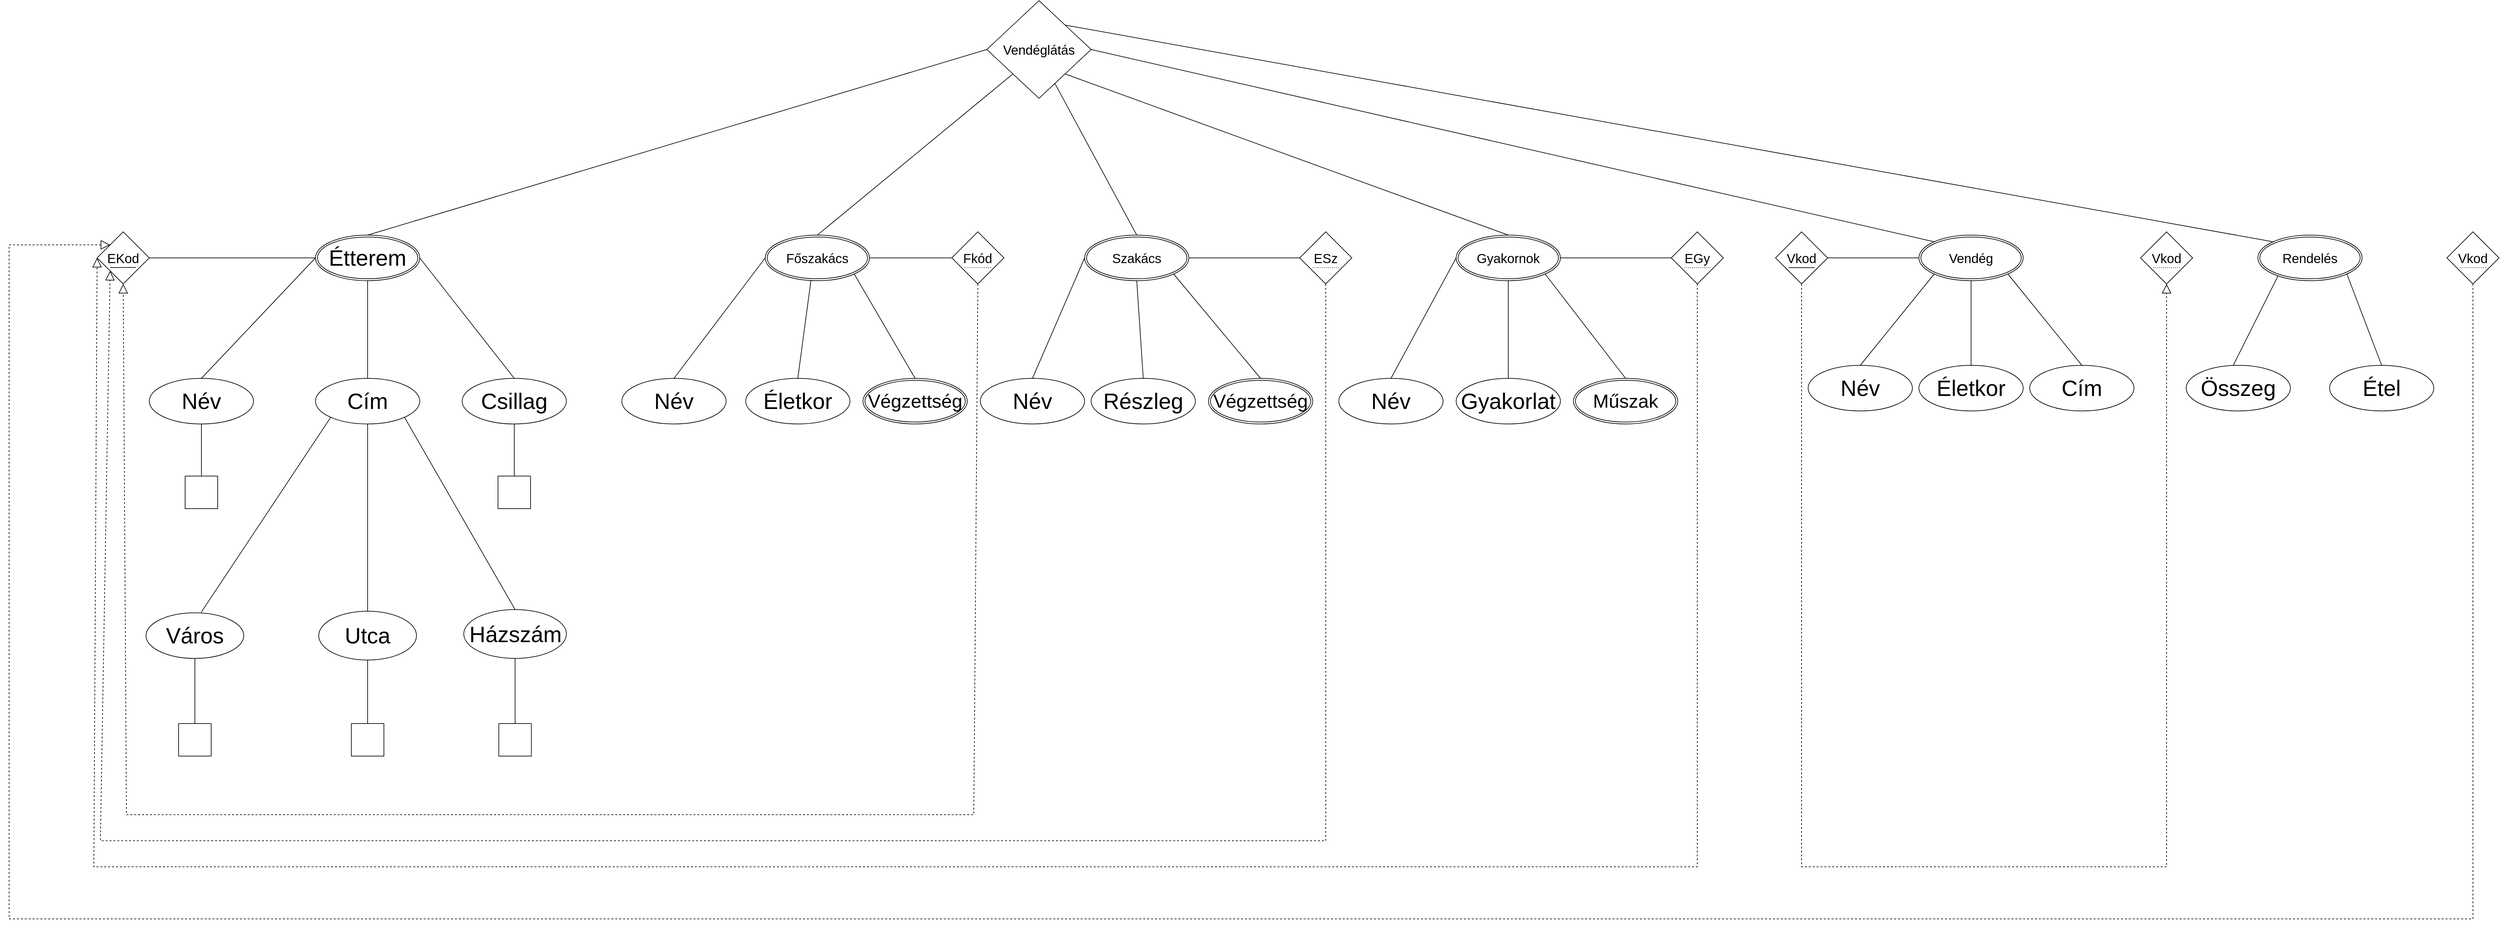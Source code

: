 <mxfile version="20.4.0" type="device"><diagram id="7r84uz5-iGIOT3eLWzri" name="1 oldal"><mxGraphModel dx="4671" dy="2577" grid="1" gridSize="10" guides="1" tooltips="1" connect="1" arrows="1" fold="1" page="1" pageScale="1" pageWidth="4681" pageHeight="3300" math="0" shadow="0"><root><mxCell id="0"/><mxCell id="1" parent="0"/><mxCell id="vxx0AVd0AQtZg0ZYbcsV-1" value="" style="rhombus;whiteSpace=wrap;html=1;" vertex="1" parent="1"><mxGeometry x="1540" y="30" width="160" height="150" as="geometry"/></mxCell><mxCell id="vxx0AVd0AQtZg0ZYbcsV-2" value="&lt;font style=&quot;font-size: 20px;&quot;&gt;Vendéglátás&lt;/font&gt;" style="text;html=1;strokeColor=none;fillColor=none;align=center;verticalAlign=middle;whiteSpace=wrap;rounded=0;" vertex="1" parent="1"><mxGeometry x="1566.25" y="76.25" width="107.5" height="57.5" as="geometry"/></mxCell><mxCell id="vxx0AVd0AQtZg0ZYbcsV-3" value="Étterem" style="ellipse;shape=doubleEllipse;margin=3;whiteSpace=wrap;html=1;align=center;fontSize=34;" vertex="1" parent="1"><mxGeometry x="510" y="390" width="160" height="70" as="geometry"/></mxCell><mxCell id="vxx0AVd0AQtZg0ZYbcsV-4" value="" style="endArrow=none;html=1;rounded=0;fontSize=34;entryX=0;entryY=0.5;entryDx=0;entryDy=0;exitX=0.5;exitY=0;exitDx=0;exitDy=0;" edge="1" parent="1" source="vxx0AVd0AQtZg0ZYbcsV-3" target="vxx0AVd0AQtZg0ZYbcsV-1"><mxGeometry width="50" height="50" relative="1" as="geometry"><mxPoint x="1050" y="440" as="sourcePoint"/><mxPoint x="1260" y="300" as="targetPoint"/></mxGeometry></mxCell><mxCell id="vxx0AVd0AQtZg0ZYbcsV-5" value="Név" style="ellipse;whiteSpace=wrap;html=1;align=center;fontSize=34;" vertex="1" parent="1"><mxGeometry x="255" y="610" width="160" height="70" as="geometry"/></mxCell><mxCell id="vxx0AVd0AQtZg0ZYbcsV-6" value="Cím" style="ellipse;whiteSpace=wrap;html=1;align=center;fontSize=34;" vertex="1" parent="1"><mxGeometry x="510" y="610" width="160" height="70" as="geometry"/></mxCell><mxCell id="vxx0AVd0AQtZg0ZYbcsV-7" value="Csillag" style="ellipse;whiteSpace=wrap;html=1;align=center;fontSize=34;" vertex="1" parent="1"><mxGeometry x="735" y="610" width="160" height="70" as="geometry"/></mxCell><mxCell id="vxx0AVd0AQtZg0ZYbcsV-8" value="" style="endArrow=none;html=1;rounded=0;fontSize=34;exitX=0.5;exitY=0;exitDx=0;exitDy=0;entryX=0;entryY=0.5;entryDx=0;entryDy=0;" edge="1" parent="1" source="vxx0AVd0AQtZg0ZYbcsV-5" target="vxx0AVd0AQtZg0ZYbcsV-3"><mxGeometry width="50" height="50" relative="1" as="geometry"><mxPoint x="1290" y="440" as="sourcePoint"/><mxPoint x="1340" y="390" as="targetPoint"/></mxGeometry></mxCell><mxCell id="vxx0AVd0AQtZg0ZYbcsV-9" value="" style="endArrow=none;html=1;rounded=0;fontSize=34;exitX=0.5;exitY=0;exitDx=0;exitDy=0;entryX=0.5;entryY=1;entryDx=0;entryDy=0;" edge="1" parent="1" source="vxx0AVd0AQtZg0ZYbcsV-6" target="vxx0AVd0AQtZg0ZYbcsV-3"><mxGeometry width="50" height="50" relative="1" as="geometry"><mxPoint x="1290" y="440" as="sourcePoint"/><mxPoint x="1340" y="390" as="targetPoint"/></mxGeometry></mxCell><mxCell id="vxx0AVd0AQtZg0ZYbcsV-10" value="" style="endArrow=none;html=1;rounded=0;fontSize=34;exitX=0.5;exitY=0;exitDx=0;exitDy=0;entryX=1;entryY=0.5;entryDx=0;entryDy=0;" edge="1" parent="1" source="vxx0AVd0AQtZg0ZYbcsV-7" target="vxx0AVd0AQtZg0ZYbcsV-3"><mxGeometry width="50" height="50" relative="1" as="geometry"><mxPoint x="1290" y="440" as="sourcePoint"/><mxPoint x="1340" y="390" as="targetPoint"/></mxGeometry></mxCell><mxCell id="vxx0AVd0AQtZg0ZYbcsV-11" value="" style="swimlane;startSize=0;fontSize=34;" vertex="1" parent="1"><mxGeometry x="310" y="760" width="50" height="50" as="geometry"/></mxCell><mxCell id="vxx0AVd0AQtZg0ZYbcsV-12" value="" style="endArrow=none;html=1;rounded=0;fontSize=34;entryX=0.5;entryY=1;entryDx=0;entryDy=0;exitX=0.5;exitY=0;exitDx=0;exitDy=0;" edge="1" parent="1" source="vxx0AVd0AQtZg0ZYbcsV-11" target="vxx0AVd0AQtZg0ZYbcsV-5"><mxGeometry width="50" height="50" relative="1" as="geometry"><mxPoint x="310" y="760" as="sourcePoint"/><mxPoint x="1340" y="930" as="targetPoint"/></mxGeometry></mxCell><mxCell id="vxx0AVd0AQtZg0ZYbcsV-13" value="Város" style="ellipse;whiteSpace=wrap;html=1;align=center;fontSize=34;" vertex="1" parent="1"><mxGeometry x="250" y="970" width="150" height="70" as="geometry"/></mxCell><mxCell id="vxx0AVd0AQtZg0ZYbcsV-14" value="Utca" style="ellipse;whiteSpace=wrap;html=1;align=center;fontSize=34;" vertex="1" parent="1"><mxGeometry x="515" y="967.5" width="150" height="75" as="geometry"/></mxCell><mxCell id="vxx0AVd0AQtZg0ZYbcsV-15" value="Házszám" style="ellipse;whiteSpace=wrap;html=1;align=center;fontSize=34;" vertex="1" parent="1"><mxGeometry x="737.5" y="965" width="157.5" height="75" as="geometry"/></mxCell><mxCell id="vxx0AVd0AQtZg0ZYbcsV-17" value="" style="endArrow=none;html=1;rounded=0;fontSize=34;exitX=0.5;exitY=0;exitDx=0;exitDy=0;entryX=1;entryY=1;entryDx=0;entryDy=0;" edge="1" parent="1" source="vxx0AVd0AQtZg0ZYbcsV-15" target="vxx0AVd0AQtZg0ZYbcsV-6"><mxGeometry width="50" height="50" relative="1" as="geometry"><mxPoint x="1290" y="980" as="sourcePoint"/><mxPoint x="1340" y="930" as="targetPoint"/></mxGeometry></mxCell><mxCell id="vxx0AVd0AQtZg0ZYbcsV-18" value="" style="endArrow=none;html=1;rounded=0;fontSize=34;exitX=0.5;exitY=0;exitDx=0;exitDy=0;entryX=0.5;entryY=1;entryDx=0;entryDy=0;" edge="1" parent="1" source="vxx0AVd0AQtZg0ZYbcsV-14" target="vxx0AVd0AQtZg0ZYbcsV-6"><mxGeometry width="50" height="50" relative="1" as="geometry"><mxPoint x="1290" y="980" as="sourcePoint"/><mxPoint x="1340" y="930" as="targetPoint"/></mxGeometry></mxCell><mxCell id="vxx0AVd0AQtZg0ZYbcsV-19" value="" style="endArrow=none;html=1;rounded=0;fontSize=34;exitX=0.565;exitY=-0.012;exitDx=0;exitDy=0;exitPerimeter=0;entryX=0;entryY=1;entryDx=0;entryDy=0;" edge="1" parent="1" source="vxx0AVd0AQtZg0ZYbcsV-13" target="vxx0AVd0AQtZg0ZYbcsV-6"><mxGeometry width="50" height="50" relative="1" as="geometry"><mxPoint x="1290" y="980" as="sourcePoint"/><mxPoint x="1340" y="930" as="targetPoint"/></mxGeometry></mxCell><mxCell id="vxx0AVd0AQtZg0ZYbcsV-22" value="" style="swimlane;startSize=0;fontSize=34;" vertex="1" parent="1"><mxGeometry x="300" y="1140" width="50" height="50" as="geometry"/></mxCell><mxCell id="vxx0AVd0AQtZg0ZYbcsV-23" value="" style="swimlane;startSize=0;fontSize=34;" vertex="1" parent="1"><mxGeometry x="565" y="1140" width="50" height="50" as="geometry"/></mxCell><mxCell id="vxx0AVd0AQtZg0ZYbcsV-25" value="" style="swimlane;startSize=0;fontSize=34;" vertex="1" parent="1"><mxGeometry x="791.25" y="1140" width="50" height="50" as="geometry"/></mxCell><mxCell id="vxx0AVd0AQtZg0ZYbcsV-26" value="" style="endArrow=none;html=1;rounded=0;fontSize=34;exitX=0.5;exitY=0;exitDx=0;exitDy=0;entryX=0.5;entryY=1;entryDx=0;entryDy=0;" edge="1" parent="1" source="vxx0AVd0AQtZg0ZYbcsV-22" target="vxx0AVd0AQtZg0ZYbcsV-13"><mxGeometry width="50" height="50" relative="1" as="geometry"><mxPoint x="1290" y="1160" as="sourcePoint"/><mxPoint x="1340" y="1110" as="targetPoint"/></mxGeometry></mxCell><mxCell id="vxx0AVd0AQtZg0ZYbcsV-27" value="" style="endArrow=none;html=1;rounded=0;fontSize=34;exitX=0.5;exitY=0;exitDx=0;exitDy=0;entryX=0.5;entryY=1;entryDx=0;entryDy=0;" edge="1" parent="1" source="vxx0AVd0AQtZg0ZYbcsV-23" target="vxx0AVd0AQtZg0ZYbcsV-14"><mxGeometry width="50" height="50" relative="1" as="geometry"><mxPoint x="1290" y="1160" as="sourcePoint"/><mxPoint x="1340" y="1110" as="targetPoint"/></mxGeometry></mxCell><mxCell id="vxx0AVd0AQtZg0ZYbcsV-28" value="" style="endArrow=none;html=1;rounded=0;fontSize=34;exitX=0.5;exitY=0;exitDx=0;exitDy=0;entryX=0.5;entryY=1;entryDx=0;entryDy=0;" edge="1" parent="1" source="vxx0AVd0AQtZg0ZYbcsV-25" target="vxx0AVd0AQtZg0ZYbcsV-15"><mxGeometry width="50" height="50" relative="1" as="geometry"><mxPoint x="1290" y="1160" as="sourcePoint"/><mxPoint x="1340" y="1110" as="targetPoint"/></mxGeometry></mxCell><mxCell id="vxx0AVd0AQtZg0ZYbcsV-29" value="" style="swimlane;startSize=0;fontSize=34;" vertex="1" parent="1"><mxGeometry x="790" y="760" width="50" height="50" as="geometry"/></mxCell><mxCell id="vxx0AVd0AQtZg0ZYbcsV-30" value="" style="endArrow=none;html=1;rounded=0;fontSize=34;exitX=0.5;exitY=0;exitDx=0;exitDy=0;entryX=0.5;entryY=1;entryDx=0;entryDy=0;" edge="1" parent="1" source="vxx0AVd0AQtZg0ZYbcsV-29" target="vxx0AVd0AQtZg0ZYbcsV-7"><mxGeometry width="50" height="50" relative="1" as="geometry"><mxPoint x="1290" y="980" as="sourcePoint"/><mxPoint x="1340" y="930" as="targetPoint"/></mxGeometry></mxCell><mxCell id="vxx0AVd0AQtZg0ZYbcsV-32" value="" style="rhombus;whiteSpace=wrap;html=1;fontSize=20;" vertex="1" parent="1"><mxGeometry x="175" y="385" width="80" height="80" as="geometry"/></mxCell><mxCell id="vxx0AVd0AQtZg0ZYbcsV-34" value="" style="endArrow=none;html=1;rounded=0;fontSize=20;exitX=1;exitY=0.5;exitDx=0;exitDy=0;entryX=0;entryY=0.5;entryDx=0;entryDy=0;" edge="1" parent="1" source="vxx0AVd0AQtZg0ZYbcsV-32" target="vxx0AVd0AQtZg0ZYbcsV-3"><mxGeometry width="50" height="50" relative="1" as="geometry"><mxPoint x="650" y="490" as="sourcePoint"/><mxPoint x="700" y="440" as="targetPoint"/></mxGeometry></mxCell><mxCell id="vxx0AVd0AQtZg0ZYbcsV-35" value="EKod" style="text;html=1;strokeColor=none;fillColor=none;align=center;verticalAlign=middle;whiteSpace=wrap;rounded=0;fontSize=20;" vertex="1" parent="1"><mxGeometry x="185" y="410" width="60" height="30" as="geometry"/></mxCell><mxCell id="vxx0AVd0AQtZg0ZYbcsV-36" value="Főszakács" style="ellipse;shape=doubleEllipse;margin=3;whiteSpace=wrap;html=1;align=center;fontSize=20;" vertex="1" parent="1"><mxGeometry x="1200" y="390" width="160" height="70" as="geometry"/></mxCell><mxCell id="vxx0AVd0AQtZg0ZYbcsV-37" value="" style="endArrow=none;html=1;rounded=0;fontSize=20;exitX=0.5;exitY=0;exitDx=0;exitDy=0;entryX=0;entryY=1;entryDx=0;entryDy=0;" edge="1" parent="1" source="vxx0AVd0AQtZg0ZYbcsV-36" target="vxx0AVd0AQtZg0ZYbcsV-1"><mxGeometry width="50" height="50" relative="1" as="geometry"><mxPoint x="1470" y="540" as="sourcePoint"/><mxPoint x="1520" y="490" as="targetPoint"/></mxGeometry></mxCell><mxCell id="vxx0AVd0AQtZg0ZYbcsV-38" value="Szakács" style="ellipse;shape=doubleEllipse;margin=3;whiteSpace=wrap;html=1;align=center;fontSize=20;" vertex="1" parent="1"><mxGeometry x="1690" y="390" width="160" height="70" as="geometry"/></mxCell><mxCell id="vxx0AVd0AQtZg0ZYbcsV-39" value="" style="endArrow=none;html=1;rounded=0;fontSize=20;exitX=0.5;exitY=0;exitDx=0;exitDy=0;entryX=0.654;entryY=0.85;entryDx=0;entryDy=0;entryPerimeter=0;" edge="1" parent="1" source="vxx0AVd0AQtZg0ZYbcsV-38" target="vxx0AVd0AQtZg0ZYbcsV-1"><mxGeometry width="50" height="50" relative="1" as="geometry"><mxPoint x="1470" y="540" as="sourcePoint"/><mxPoint x="1520" y="490" as="targetPoint"/></mxGeometry></mxCell><mxCell id="vxx0AVd0AQtZg0ZYbcsV-40" value="Fkód" style="rhombus;whiteSpace=wrap;html=1;fontSize=20;" vertex="1" parent="1"><mxGeometry x="1486.25" y="385" width="80" height="80" as="geometry"/></mxCell><mxCell id="vxx0AVd0AQtZg0ZYbcsV-41" value="" style="endArrow=none;html=1;rounded=0;fontSize=20;entryX=0;entryY=0.5;entryDx=0;entryDy=0;exitX=1;exitY=0.5;exitDx=0;exitDy=0;" edge="1" parent="1" source="vxx0AVd0AQtZg0ZYbcsV-36" target="vxx0AVd0AQtZg0ZYbcsV-40"><mxGeometry width="50" height="50" relative="1" as="geometry"><mxPoint x="1470" y="540" as="sourcePoint"/><mxPoint x="1520" y="490" as="targetPoint"/></mxGeometry></mxCell><mxCell id="vxx0AVd0AQtZg0ZYbcsV-42" value="" style="endArrow=block;dashed=1;endFill=0;endSize=12;html=1;rounded=0;fontSize=20;exitX=0.5;exitY=1;exitDx=0;exitDy=0;entryX=0.5;entryY=1;entryDx=0;entryDy=0;" edge="1" parent="1" source="vxx0AVd0AQtZg0ZYbcsV-40" target="vxx0AVd0AQtZg0ZYbcsV-32"><mxGeometry width="160" relative="1" as="geometry"><mxPoint x="1010" y="800" as="sourcePoint"/><mxPoint x="1480" y="1240" as="targetPoint"/><Array as="points"><mxPoint x="1520" y="1280"/><mxPoint x="1480" y="1280"/><mxPoint x="220" y="1280"/></Array></mxGeometry></mxCell><mxCell id="vxx0AVd0AQtZg0ZYbcsV-43" value="ESz" style="rhombus;whiteSpace=wrap;html=1;fontSize=20;" vertex="1" parent="1"><mxGeometry x="2020" y="385" width="80" height="80" as="geometry"/></mxCell><mxCell id="vxx0AVd0AQtZg0ZYbcsV-44" value="" style="endArrow=none;html=1;rounded=0;fontSize=20;entryX=0;entryY=0.5;entryDx=0;entryDy=0;exitX=1;exitY=0.5;exitDx=0;exitDy=0;" edge="1" parent="1" source="vxx0AVd0AQtZg0ZYbcsV-38" target="vxx0AVd0AQtZg0ZYbcsV-43"><mxGeometry width="50" height="50" relative="1" as="geometry"><mxPoint x="1890" y="820" as="sourcePoint"/><mxPoint x="1940" y="770" as="targetPoint"/></mxGeometry></mxCell><mxCell id="vxx0AVd0AQtZg0ZYbcsV-45" value="" style="endArrow=block;dashed=1;endFill=0;endSize=12;html=1;rounded=0;fontSize=20;exitX=0.5;exitY=1;exitDx=0;exitDy=0;entryX=0;entryY=1;entryDx=0;entryDy=0;" edge="1" parent="1" source="vxx0AVd0AQtZg0ZYbcsV-43" target="vxx0AVd0AQtZg0ZYbcsV-32"><mxGeometry width="160" relative="1" as="geometry"><mxPoint x="1840" y="800" as="sourcePoint"/><mxPoint x="2000" y="800" as="targetPoint"/><Array as="points"><mxPoint x="2060" y="1320"/><mxPoint x="180" y="1320"/></Array></mxGeometry></mxCell><mxCell id="vxx0AVd0AQtZg0ZYbcsV-48" value="Gyakornok" style="ellipse;shape=doubleEllipse;margin=3;whiteSpace=wrap;html=1;align=center;fontSize=20;" vertex="1" parent="1"><mxGeometry x="2260" y="390" width="160" height="70" as="geometry"/></mxCell><mxCell id="vxx0AVd0AQtZg0ZYbcsV-49" value="" style="endArrow=none;html=1;rounded=0;fontSize=20;entryX=0.5;entryY=0;entryDx=0;entryDy=0;exitX=1;exitY=1;exitDx=0;exitDy=0;" edge="1" parent="1" source="vxx0AVd0AQtZg0ZYbcsV-1" target="vxx0AVd0AQtZg0ZYbcsV-48"><mxGeometry relative="1" as="geometry"><mxPoint x="1600" y="370" as="sourcePoint"/><mxPoint x="1760" y="370" as="targetPoint"/></mxGeometry></mxCell><mxCell id="vxx0AVd0AQtZg0ZYbcsV-50" value="EGy" style="rhombus;whiteSpace=wrap;html=1;fontSize=20;" vertex="1" parent="1"><mxGeometry x="2590" y="385" width="80" height="80" as="geometry"/></mxCell><mxCell id="vxx0AVd0AQtZg0ZYbcsV-51" value="" style="endArrow=none;html=1;rounded=0;fontSize=20;entryX=0;entryY=0.5;entryDx=0;entryDy=0;exitX=1;exitY=0.5;exitDx=0;exitDy=0;" edge="1" parent="1" source="vxx0AVd0AQtZg0ZYbcsV-48" target="vxx0AVd0AQtZg0ZYbcsV-50"><mxGeometry relative="1" as="geometry"><mxPoint x="2190" y="370" as="sourcePoint"/><mxPoint x="2350" y="370" as="targetPoint"/></mxGeometry></mxCell><mxCell id="vxx0AVd0AQtZg0ZYbcsV-52" value="" style="endArrow=block;dashed=1;endFill=0;endSize=12;html=1;rounded=0;fontSize=20;exitX=0.5;exitY=1;exitDx=0;exitDy=0;entryX=0;entryY=0.5;entryDx=0;entryDy=0;" edge="1" parent="1" source="vxx0AVd0AQtZg0ZYbcsV-50" target="vxx0AVd0AQtZg0ZYbcsV-32"><mxGeometry width="160" relative="1" as="geometry"><mxPoint x="2190" y="660" as="sourcePoint"/><mxPoint x="2350" y="660" as="targetPoint"/><Array as="points"><mxPoint x="2630" y="1360"/><mxPoint x="170" y="1360"/></Array></mxGeometry></mxCell><mxCell id="vxx0AVd0AQtZg0ZYbcsV-53" value="Név" style="ellipse;whiteSpace=wrap;html=1;align=center;fontSize=34;" vertex="1" parent="1"><mxGeometry x="980" y="610" width="160" height="70" as="geometry"/></mxCell><mxCell id="vxx0AVd0AQtZg0ZYbcsV-54" value="Életkor" style="ellipse;whiteSpace=wrap;html=1;align=center;fontSize=34;" vertex="1" parent="1"><mxGeometry x="1170" y="610" width="160" height="70" as="geometry"/></mxCell><mxCell id="vxx0AVd0AQtZg0ZYbcsV-56" value="&lt;font style=&quot;font-size: 29px;&quot;&gt;Végzettség&lt;/font&gt;" style="ellipse;shape=doubleEllipse;margin=3;whiteSpace=wrap;html=1;align=center;fontSize=20;" vertex="1" parent="1"><mxGeometry x="1350" y="610" width="160" height="70" as="geometry"/></mxCell><mxCell id="vxx0AVd0AQtZg0ZYbcsV-57" value="" style="endArrow=none;html=1;rounded=0;fontSize=20;exitX=0.5;exitY=0;exitDx=0;exitDy=0;entryX=0;entryY=0.5;entryDx=0;entryDy=0;" edge="1" parent="1" source="vxx0AVd0AQtZg0ZYbcsV-53" target="vxx0AVd0AQtZg0ZYbcsV-36"><mxGeometry relative="1" as="geometry"><mxPoint x="1230" y="660" as="sourcePoint"/><mxPoint x="1390" y="660" as="targetPoint"/></mxGeometry></mxCell><mxCell id="vxx0AVd0AQtZg0ZYbcsV-58" value="" style="endArrow=none;html=1;rounded=0;fontSize=20;exitX=0.5;exitY=0;exitDx=0;exitDy=0;entryX=0.438;entryY=1;entryDx=0;entryDy=0;entryPerimeter=0;" edge="1" parent="1" source="vxx0AVd0AQtZg0ZYbcsV-54" target="vxx0AVd0AQtZg0ZYbcsV-36"><mxGeometry relative="1" as="geometry"><mxPoint x="1230" y="660" as="sourcePoint"/><mxPoint x="1390" y="660" as="targetPoint"/></mxGeometry></mxCell><mxCell id="vxx0AVd0AQtZg0ZYbcsV-59" value="" style="endArrow=none;html=1;rounded=0;fontSize=20;entryX=0.5;entryY=0;entryDx=0;entryDy=0;exitX=1;exitY=1;exitDx=0;exitDy=0;" edge="1" parent="1" source="vxx0AVd0AQtZg0ZYbcsV-36" target="vxx0AVd0AQtZg0ZYbcsV-56"><mxGeometry relative="1" as="geometry"><mxPoint x="1230" y="660" as="sourcePoint"/><mxPoint x="1390" y="660" as="targetPoint"/></mxGeometry></mxCell><mxCell id="vxx0AVd0AQtZg0ZYbcsV-61" value="Vendég" style="ellipse;shape=doubleEllipse;margin=3;whiteSpace=wrap;html=1;align=center;fontSize=20;" vertex="1" parent="1"><mxGeometry x="2970" y="390" width="160" height="70" as="geometry"/></mxCell><mxCell id="vxx0AVd0AQtZg0ZYbcsV-62" value="" style="endArrow=none;html=1;rounded=0;fontSize=29;exitX=1;exitY=0.5;exitDx=0;exitDy=0;entryX=0;entryY=0;entryDx=0;entryDy=0;" edge="1" parent="1" source="vxx0AVd0AQtZg0ZYbcsV-1" target="vxx0AVd0AQtZg0ZYbcsV-61"><mxGeometry relative="1" as="geometry"><mxPoint x="2500" y="310" as="sourcePoint"/><mxPoint x="2660" y="310" as="targetPoint"/></mxGeometry></mxCell><mxCell id="vxx0AVd0AQtZg0ZYbcsV-63" value="Vkod" style="rhombus;whiteSpace=wrap;html=1;fontSize=20;" vertex="1" parent="1"><mxGeometry x="2750" y="385" width="80" height="80" as="geometry"/></mxCell><mxCell id="vxx0AVd0AQtZg0ZYbcsV-64" value="" style="endArrow=none;html=1;rounded=0;fontSize=29;exitX=1;exitY=0.5;exitDx=0;exitDy=0;entryX=0;entryY=0.5;entryDx=0;entryDy=0;" edge="1" parent="1" source="vxx0AVd0AQtZg0ZYbcsV-63" target="vxx0AVd0AQtZg0ZYbcsV-61"><mxGeometry relative="1" as="geometry"><mxPoint x="2960" y="310" as="sourcePoint"/><mxPoint x="3120" y="310" as="targetPoint"/></mxGeometry></mxCell><mxCell id="vxx0AVd0AQtZg0ZYbcsV-65" value="Név" style="ellipse;whiteSpace=wrap;html=1;align=center;fontSize=34;" vertex="1" parent="1"><mxGeometry x="1530" y="610" width="160" height="70" as="geometry"/></mxCell><mxCell id="vxx0AVd0AQtZg0ZYbcsV-66" value="Részleg" style="ellipse;whiteSpace=wrap;html=1;align=center;fontSize=34;" vertex="1" parent="1"><mxGeometry x="1700" y="610" width="160" height="70" as="geometry"/></mxCell><mxCell id="vxx0AVd0AQtZg0ZYbcsV-68" value="" style="endArrow=none;html=1;rounded=0;fontSize=29;exitX=0.5;exitY=0;exitDx=0;exitDy=0;entryX=0;entryY=0.5;entryDx=0;entryDy=0;" edge="1" parent="1" source="vxx0AVd0AQtZg0ZYbcsV-65" target="vxx0AVd0AQtZg0ZYbcsV-38"><mxGeometry relative="1" as="geometry"><mxPoint x="1900" y="620" as="sourcePoint"/><mxPoint x="2060" y="620" as="targetPoint"/></mxGeometry></mxCell><mxCell id="vxx0AVd0AQtZg0ZYbcsV-69" value="" style="endArrow=none;html=1;rounded=0;fontSize=29;exitX=0.5;exitY=0;exitDx=0;exitDy=0;entryX=0.5;entryY=1;entryDx=0;entryDy=0;" edge="1" parent="1" source="vxx0AVd0AQtZg0ZYbcsV-66" target="vxx0AVd0AQtZg0ZYbcsV-38"><mxGeometry relative="1" as="geometry"><mxPoint x="1900" y="620" as="sourcePoint"/><mxPoint x="2060" y="620" as="targetPoint"/></mxGeometry></mxCell><mxCell id="vxx0AVd0AQtZg0ZYbcsV-70" value="&lt;font style=&quot;font-size: 29px;&quot;&gt;Végzettség&lt;/font&gt;" style="ellipse;shape=doubleEllipse;margin=3;whiteSpace=wrap;html=1;align=center;fontSize=20;" vertex="1" parent="1"><mxGeometry x="1880" y="610" width="160" height="70" as="geometry"/></mxCell><mxCell id="vxx0AVd0AQtZg0ZYbcsV-71" value="" style="endArrow=none;html=1;rounded=0;fontSize=29;exitX=1;exitY=1;exitDx=0;exitDy=0;entryX=0.5;entryY=0;entryDx=0;entryDy=0;" edge="1" parent="1" source="vxx0AVd0AQtZg0ZYbcsV-38" target="vxx0AVd0AQtZg0ZYbcsV-70"><mxGeometry relative="1" as="geometry"><mxPoint x="1900" y="620" as="sourcePoint"/><mxPoint x="2060" y="620" as="targetPoint"/></mxGeometry></mxCell><mxCell id="vxx0AVd0AQtZg0ZYbcsV-72" value="Név" style="ellipse;whiteSpace=wrap;html=1;align=center;fontSize=34;" vertex="1" parent="1"><mxGeometry x="2080" y="610" width="160" height="70" as="geometry"/></mxCell><mxCell id="vxx0AVd0AQtZg0ZYbcsV-73" value="Gyakorlat" style="ellipse;whiteSpace=wrap;html=1;align=center;fontSize=34;" vertex="1" parent="1"><mxGeometry x="2260" y="610" width="160" height="70" as="geometry"/></mxCell><mxCell id="vxx0AVd0AQtZg0ZYbcsV-74" value="&lt;font style=&quot;font-size: 29px;&quot;&gt;Műszak&lt;/font&gt;" style="ellipse;shape=doubleEllipse;margin=3;whiteSpace=wrap;html=1;align=center;fontSize=20;" vertex="1" parent="1"><mxGeometry x="2440" y="610" width="160" height="70" as="geometry"/></mxCell><mxCell id="vxx0AVd0AQtZg0ZYbcsV-75" value="" style="endArrow=none;html=1;rounded=0;fontSize=29;exitX=0.5;exitY=0;exitDx=0;exitDy=0;entryX=0;entryY=0.5;entryDx=0;entryDy=0;" edge="1" parent="1" source="vxx0AVd0AQtZg0ZYbcsV-72" target="vxx0AVd0AQtZg0ZYbcsV-48"><mxGeometry relative="1" as="geometry"><mxPoint x="2340" y="340" as="sourcePoint"/><mxPoint x="2500" y="340" as="targetPoint"/></mxGeometry></mxCell><mxCell id="vxx0AVd0AQtZg0ZYbcsV-76" value="" style="endArrow=none;html=1;rounded=0;fontSize=29;exitX=0.5;exitY=0;exitDx=0;exitDy=0;entryX=0.5;entryY=1;entryDx=0;entryDy=0;" edge="1" parent="1" source="vxx0AVd0AQtZg0ZYbcsV-73" target="vxx0AVd0AQtZg0ZYbcsV-48"><mxGeometry relative="1" as="geometry"><mxPoint x="2340" y="340" as="sourcePoint"/><mxPoint x="2500" y="340" as="targetPoint"/></mxGeometry></mxCell><mxCell id="vxx0AVd0AQtZg0ZYbcsV-77" value="" style="endArrow=none;html=1;rounded=0;fontSize=29;exitX=0.5;exitY=0;exitDx=0;exitDy=0;entryX=1;entryY=1;entryDx=0;entryDy=0;" edge="1" parent="1" source="vxx0AVd0AQtZg0ZYbcsV-74" target="vxx0AVd0AQtZg0ZYbcsV-48"><mxGeometry relative="1" as="geometry"><mxPoint x="2340" y="340" as="sourcePoint"/><mxPoint x="2500" y="340" as="targetPoint"/></mxGeometry></mxCell><mxCell id="vxx0AVd0AQtZg0ZYbcsV-78" value="Rendelés" style="ellipse;shape=doubleEllipse;margin=3;whiteSpace=wrap;html=1;align=center;fontSize=20;" vertex="1" parent="1"><mxGeometry x="3490" y="390" width="160" height="70" as="geometry"/></mxCell><mxCell id="vxx0AVd0AQtZg0ZYbcsV-79" value="" style="endArrow=none;html=1;rounded=0;fontSize=29;exitX=1;exitY=0;exitDx=0;exitDy=0;entryX=0;entryY=0;entryDx=0;entryDy=0;" edge="1" parent="1" source="vxx0AVd0AQtZg0ZYbcsV-1" target="vxx0AVd0AQtZg0ZYbcsV-78"><mxGeometry relative="1" as="geometry"><mxPoint x="2680" y="440" as="sourcePoint"/><mxPoint x="2840" y="440" as="targetPoint"/></mxGeometry></mxCell><mxCell id="vxx0AVd0AQtZg0ZYbcsV-80" value="Vkod" style="rhombus;whiteSpace=wrap;html=1;fontSize=20;" vertex="1" parent="1"><mxGeometry x="3310" y="385" width="80" height="80" as="geometry"/></mxCell><mxCell id="vxx0AVd0AQtZg0ZYbcsV-81" value="Vkod" style="rhombus;whiteSpace=wrap;html=1;fontSize=20;" vertex="1" parent="1"><mxGeometry x="3780" y="385" width="80" height="80" as="geometry"/></mxCell><mxCell id="vxx0AVd0AQtZg0ZYbcsV-82" value="" style="endArrow=block;dashed=1;endFill=0;endSize=12;html=1;rounded=0;fontSize=29;exitX=0.5;exitY=1;exitDx=0;exitDy=0;entryX=0.5;entryY=1;entryDx=0;entryDy=0;" edge="1" parent="1" source="vxx0AVd0AQtZg0ZYbcsV-63" target="vxx0AVd0AQtZg0ZYbcsV-80"><mxGeometry width="160" relative="1" as="geometry"><mxPoint x="3450" y="440" as="sourcePoint"/><mxPoint x="3610" y="440" as="targetPoint"/><Array as="points"><mxPoint x="2790" y="1360"/><mxPoint x="3350" y="1360"/></Array></mxGeometry></mxCell><mxCell id="vxx0AVd0AQtZg0ZYbcsV-83" value="" style="endArrow=block;dashed=1;endFill=0;endSize=12;html=1;rounded=0;fontSize=29;exitX=0.5;exitY=1;exitDx=0;exitDy=0;entryX=0;entryY=0;entryDx=0;entryDy=0;" edge="1" parent="1" source="vxx0AVd0AQtZg0ZYbcsV-81" target="vxx0AVd0AQtZg0ZYbcsV-32"><mxGeometry width="160" relative="1" as="geometry"><mxPoint x="3450" y="940" as="sourcePoint"/><mxPoint x="3610" y="940" as="targetPoint"/><Array as="points"><mxPoint x="3820" y="1440"/><mxPoint x="40" y="1440"/><mxPoint x="40" y="405"/></Array></mxGeometry></mxCell><mxCell id="vxx0AVd0AQtZg0ZYbcsV-84" value="Összeg" style="ellipse;whiteSpace=wrap;html=1;align=center;fontSize=34;" vertex="1" parent="1"><mxGeometry x="3380" y="590" width="160" height="70" as="geometry"/></mxCell><mxCell id="vxx0AVd0AQtZg0ZYbcsV-85" value="Étel" style="ellipse;whiteSpace=wrap;html=1;align=center;fontSize=34;" vertex="1" parent="1"><mxGeometry x="3600" y="590" width="160" height="70" as="geometry"/></mxCell><mxCell id="vxx0AVd0AQtZg0ZYbcsV-86" value="" style="endArrow=none;html=1;rounded=0;fontSize=29;exitX=0.451;exitY=0.003;exitDx=0;exitDy=0;exitPerimeter=0;entryX=0.194;entryY=0.892;entryDx=0;entryDy=0;entryPerimeter=0;" edge="1" parent="1" source="vxx0AVd0AQtZg0ZYbcsV-84" target="vxx0AVd0AQtZg0ZYbcsV-78"><mxGeometry relative="1" as="geometry"><mxPoint x="3590" y="640" as="sourcePoint"/><mxPoint x="3750" y="640" as="targetPoint"/></mxGeometry></mxCell><mxCell id="vxx0AVd0AQtZg0ZYbcsV-87" value="" style="endArrow=none;html=1;rounded=0;fontSize=29;exitX=0.5;exitY=0;exitDx=0;exitDy=0;entryX=1;entryY=1;entryDx=0;entryDy=0;" edge="1" parent="1" source="vxx0AVd0AQtZg0ZYbcsV-85" target="vxx0AVd0AQtZg0ZYbcsV-78"><mxGeometry relative="1" as="geometry"><mxPoint x="3590" y="640" as="sourcePoint"/><mxPoint x="3750" y="640" as="targetPoint"/></mxGeometry></mxCell><mxCell id="vxx0AVd0AQtZg0ZYbcsV-88" value="Név" style="ellipse;whiteSpace=wrap;html=1;align=center;fontSize=34;" vertex="1" parent="1"><mxGeometry x="2800" y="590" width="160" height="70" as="geometry"/></mxCell><mxCell id="vxx0AVd0AQtZg0ZYbcsV-89" value="Életkor" style="ellipse;whiteSpace=wrap;html=1;align=center;fontSize=34;" vertex="1" parent="1"><mxGeometry x="2970" y="590" width="160" height="70" as="geometry"/></mxCell><mxCell id="vxx0AVd0AQtZg0ZYbcsV-90" value="Cím" style="ellipse;whiteSpace=wrap;html=1;align=center;fontSize=34;" vertex="1" parent="1"><mxGeometry x="3140" y="590" width="160" height="70" as="geometry"/></mxCell><mxCell id="vxx0AVd0AQtZg0ZYbcsV-91" value="" style="endArrow=none;html=1;rounded=0;fontSize=29;exitX=0.5;exitY=0;exitDx=0;exitDy=0;entryX=0;entryY=1;entryDx=0;entryDy=0;" edge="1" parent="1" source="vxx0AVd0AQtZg0ZYbcsV-88" target="vxx0AVd0AQtZg0ZYbcsV-61"><mxGeometry relative="1" as="geometry"><mxPoint x="3410" y="850" as="sourcePoint"/><mxPoint x="3570" y="850" as="targetPoint"/></mxGeometry></mxCell><mxCell id="vxx0AVd0AQtZg0ZYbcsV-92" value="" style="endArrow=none;html=1;rounded=0;fontSize=29;exitX=0.5;exitY=0;exitDx=0;exitDy=0;entryX=0.5;entryY=1;entryDx=0;entryDy=0;" edge="1" parent="1" source="vxx0AVd0AQtZg0ZYbcsV-89" target="vxx0AVd0AQtZg0ZYbcsV-61"><mxGeometry relative="1" as="geometry"><mxPoint x="3410" y="850" as="sourcePoint"/><mxPoint x="3570" y="850" as="targetPoint"/></mxGeometry></mxCell><mxCell id="vxx0AVd0AQtZg0ZYbcsV-93" value="" style="endArrow=none;html=1;rounded=0;fontSize=29;exitX=0.5;exitY=0;exitDx=0;exitDy=0;entryX=1;entryY=1;entryDx=0;entryDy=0;" edge="1" parent="1" source="vxx0AVd0AQtZg0ZYbcsV-90" target="vxx0AVd0AQtZg0ZYbcsV-61"><mxGeometry relative="1" as="geometry"><mxPoint x="3410" y="850" as="sourcePoint"/><mxPoint x="3570" y="850" as="targetPoint"/></mxGeometry></mxCell><mxCell id="vxx0AVd0AQtZg0ZYbcsV-94" value="" style="endArrow=none;html=1;rounded=0;dashed=1;dashPattern=1 2;fontSize=29;exitX=0.25;exitY=0.688;exitDx=0;exitDy=0;exitPerimeter=0;" edge="1" parent="1" source="vxx0AVd0AQtZg0ZYbcsV-80"><mxGeometry relative="1" as="geometry"><mxPoint x="3290" y="440" as="sourcePoint"/><mxPoint x="3370" y="440" as="targetPoint"/></mxGeometry></mxCell><mxCell id="vxx0AVd0AQtZg0ZYbcsV-96" value="" style="endArrow=none;html=1;rounded=0;dashed=1;dashPattern=1 2;fontSize=29;exitX=0.25;exitY=0.688;exitDx=0;exitDy=0;exitPerimeter=0;" edge="1" parent="1"><mxGeometry relative="1" as="geometry"><mxPoint x="3800" y="440.04" as="sourcePoint"/><mxPoint x="3840" y="440" as="targetPoint"/></mxGeometry></mxCell><mxCell id="vxx0AVd0AQtZg0ZYbcsV-97" value="" style="endArrow=none;html=1;rounded=0;dashed=1;dashPattern=1 2;fontSize=29;exitX=0.25;exitY=0.688;exitDx=0;exitDy=0;exitPerimeter=0;" edge="1" parent="1"><mxGeometry relative="1" as="geometry"><mxPoint x="2610" y="440.04" as="sourcePoint"/><mxPoint x="2650" y="440" as="targetPoint"/></mxGeometry></mxCell><mxCell id="vxx0AVd0AQtZg0ZYbcsV-98" value="" style="endArrow=none;html=1;rounded=0;fontSize=29;" edge="1" parent="1"><mxGeometry relative="1" as="geometry"><mxPoint x="2770" y="440" as="sourcePoint"/><mxPoint x="2810" y="440" as="targetPoint"/></mxGeometry></mxCell><mxCell id="vxx0AVd0AQtZg0ZYbcsV-99" value="" style="endArrow=none;html=1;rounded=0;dashed=1;dashPattern=1 2;fontSize=29;exitX=0.25;exitY=0.688;exitDx=0;exitDy=0;exitPerimeter=0;" edge="1" parent="1"><mxGeometry relative="1" as="geometry"><mxPoint x="2040" y="440.04" as="sourcePoint"/><mxPoint x="2080" y="440" as="targetPoint"/></mxGeometry></mxCell><mxCell id="vxx0AVd0AQtZg0ZYbcsV-100" value="" style="endArrow=none;html=1;rounded=0;dashed=1;dashPattern=1 2;fontSize=29;exitX=0.25;exitY=0.688;exitDx=0;exitDy=0;exitPerimeter=0;" edge="1" parent="1"><mxGeometry relative="1" as="geometry"><mxPoint x="1506.25" y="440.04" as="sourcePoint"/><mxPoint x="1546.25" y="440" as="targetPoint"/></mxGeometry></mxCell><mxCell id="vxx0AVd0AQtZg0ZYbcsV-101" value="" style="endArrow=none;html=1;rounded=0;fontSize=29;entryX=0.827;entryY=0.987;entryDx=0;entryDy=0;entryPerimeter=0;exitX=0.164;exitY=0.995;exitDx=0;exitDy=0;exitPerimeter=0;" edge="1" parent="1" source="vxx0AVd0AQtZg0ZYbcsV-35" target="vxx0AVd0AQtZg0ZYbcsV-35"><mxGeometry relative="1" as="geometry"><mxPoint x="200" y="440" as="sourcePoint"/><mxPoint x="230" y="440" as="targetPoint"/></mxGeometry></mxCell></root></mxGraphModel></diagram></mxfile>